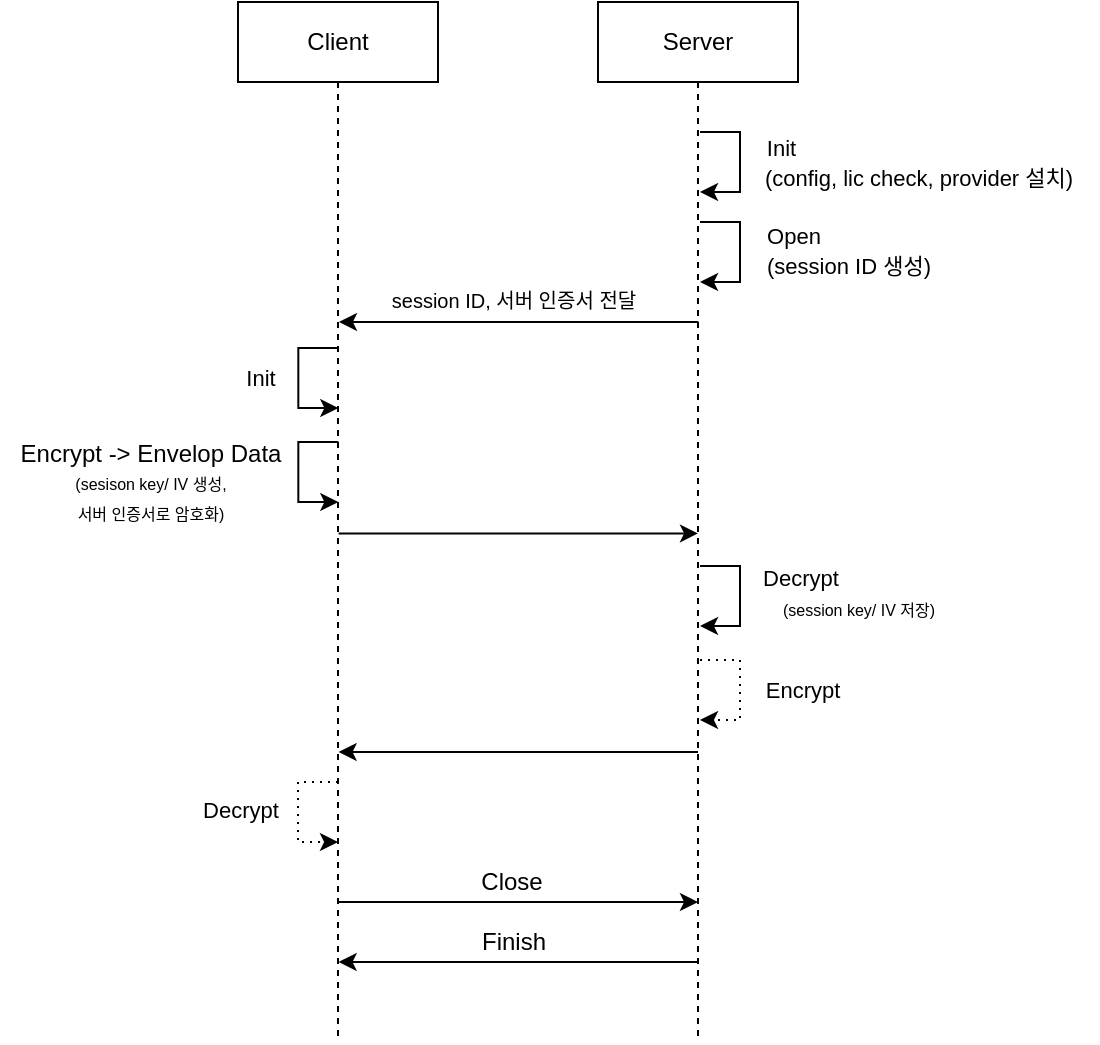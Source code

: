 <mxfile version="21.5.2" type="github">
  <diagram name="Page-1" id="2YBvvXClWsGukQMizWep">
    <mxGraphModel dx="2245" dy="667" grid="1" gridSize="10" guides="1" tooltips="1" connect="1" arrows="1" fold="1" page="1" pageScale="1" pageWidth="850" pageHeight="1100" math="0" shadow="0">
      <root>
        <mxCell id="0" />
        <mxCell id="1" parent="0" />
        <mxCell id="aM9ryv3xv72pqoxQDRHE-1" value="Client" style="shape=umlLifeline;perimeter=lifelinePerimeter;whiteSpace=wrap;html=1;container=0;dropTarget=0;collapsible=0;recursiveResize=0;outlineConnect=0;portConstraint=eastwest;newEdgeStyle={&quot;edgeStyle&quot;:&quot;elbowEdgeStyle&quot;,&quot;elbow&quot;:&quot;vertical&quot;,&quot;curved&quot;:0,&quot;rounded&quot;:0};" parent="1" vertex="1">
          <mxGeometry x="64" y="20" width="100" height="520" as="geometry" />
        </mxCell>
        <mxCell id="aM9ryv3xv72pqoxQDRHE-5" value="Server" style="shape=umlLifeline;perimeter=lifelinePerimeter;whiteSpace=wrap;html=1;container=0;dropTarget=0;collapsible=0;recursiveResize=0;outlineConnect=0;portConstraint=eastwest;newEdgeStyle={&quot;edgeStyle&quot;:&quot;elbowEdgeStyle&quot;,&quot;elbow&quot;:&quot;vertical&quot;,&quot;curved&quot;:0,&quot;rounded&quot;:0};" parent="1" vertex="1">
          <mxGeometry x="244" y="20" width="100" height="520" as="geometry" />
        </mxCell>
        <mxCell id="qnF_YoGQctbGKn9Q77Ay-7" value="&lt;span style=&quot;font-size: 11px;&quot;&gt;Init&amp;nbsp; &amp;nbsp; &amp;nbsp; &amp;nbsp; &amp;nbsp; &amp;nbsp; &amp;nbsp; &amp;nbsp; &amp;nbsp; &amp;nbsp; &amp;nbsp; &amp;nbsp; &amp;nbsp; &amp;nbsp; &amp;nbsp; &amp;nbsp; &amp;nbsp; &amp;nbsp; &amp;nbsp; &amp;nbsp; &amp;nbsp; &amp;nbsp; &amp;nbsp;&lt;br&gt;(config, lic check, provider 설치)&lt;br&gt;&lt;/span&gt;" style="text;html=1;align=center;verticalAlign=middle;resizable=0;points=[];autosize=1;strokeColor=none;fillColor=none;" parent="1" vertex="1">
          <mxGeometry x="314" y="80" width="180" height="40" as="geometry" />
        </mxCell>
        <mxCell id="s-tgZXbwLpnM8gKIJpUk-3" value="" style="endArrow=classic;html=1;rounded=0;" parent="1" edge="1">
          <mxGeometry width="50" height="50" relative="1" as="geometry">
            <mxPoint x="295" y="85" as="sourcePoint" />
            <mxPoint x="295" y="115" as="targetPoint" />
            <Array as="points">
              <mxPoint x="315" y="85" />
              <mxPoint x="315" y="115" />
            </Array>
          </mxGeometry>
        </mxCell>
        <mxCell id="s-tgZXbwLpnM8gKIJpUk-5" value="" style="endArrow=classic;html=1;rounded=0;" parent="1" edge="1">
          <mxGeometry width="50" height="50" relative="1" as="geometry">
            <mxPoint x="294.17" y="180" as="sourcePoint" />
            <mxPoint x="114.48" y="180" as="targetPoint" />
          </mxGeometry>
        </mxCell>
        <UserObject label="&lt;font style=&quot;font-size: 10px;&quot;&gt;session ID, 서버 인증서 전달&lt;/font&gt;" placeholders="1" name="Variable" id="s-tgZXbwLpnM8gKIJpUk-11">
          <mxCell style="text;html=1;strokeColor=none;fillColor=none;align=center;verticalAlign=middle;whiteSpace=wrap;overflow=hidden;" parent="1" vertex="1">
            <mxGeometry x="107" y="159" width="190" height="20" as="geometry" />
          </mxCell>
        </UserObject>
        <mxCell id="s-tgZXbwLpnM8gKIJpUk-12" value="" style="endArrow=classic;html=1;rounded=0;" parent="1" edge="1">
          <mxGeometry width="50" height="50" relative="1" as="geometry">
            <mxPoint x="114.16" y="193" as="sourcePoint" />
            <mxPoint x="114.16" y="223" as="targetPoint" />
            <Array as="points">
              <mxPoint x="94.16" y="193" />
              <mxPoint x="94.16" y="223" />
            </Array>
          </mxGeometry>
        </mxCell>
        <mxCell id="s-tgZXbwLpnM8gKIJpUk-13" value="&lt;span style=&quot;font-size: 11px;&quot;&gt;Init&lt;br&gt;&lt;/span&gt;" style="text;html=1;align=center;verticalAlign=middle;resizable=0;points=[];autosize=1;strokeColor=none;fillColor=none;" parent="1" vertex="1">
          <mxGeometry x="55" y="193" width="40" height="30" as="geometry" />
        </mxCell>
        <mxCell id="s-tgZXbwLpnM8gKIJpUk-22" value="&lt;span style=&quot;font-size: 11px;&quot;&gt;Decrypt&lt;br&gt;&lt;/span&gt;" style="text;html=1;align=center;verticalAlign=middle;resizable=0;points=[];autosize=1;strokeColor=none;fillColor=none;" parent="1" vertex="1">
          <mxGeometry x="35" y="409" width="60" height="30" as="geometry" />
        </mxCell>
        <mxCell id="s-tgZXbwLpnM8gKIJpUk-25" value="" style="endArrow=classic;html=1;rounded=0;" parent="1" edge="1">
          <mxGeometry width="50" height="50" relative="1" as="geometry">
            <mxPoint x="294.0" y="500" as="sourcePoint" />
            <mxPoint x="114.31" y="500" as="targetPoint" />
            <Array as="points">
              <mxPoint x="206.99" y="500" />
            </Array>
          </mxGeometry>
        </mxCell>
        <UserObject label="Finish" placeholders="1" name="Variable" id="s-tgZXbwLpnM8gKIJpUk-26">
          <mxCell style="text;html=1;strokeColor=none;fillColor=none;align=center;verticalAlign=middle;whiteSpace=wrap;overflow=hidden;" parent="1" vertex="1">
            <mxGeometry x="158.5" y="480" width="85.66" height="20" as="geometry" />
          </mxCell>
        </UserObject>
        <mxCell id="oceLCw-vA89sq_wsJkHA-1" value="&lt;span style=&quot;font-size: 11px;&quot;&gt;Open&amp;nbsp; &amp;nbsp; &amp;nbsp; &amp;nbsp; &amp;nbsp; &amp;nbsp; &amp;nbsp; &amp;nbsp; &amp;nbsp;&amp;nbsp;&lt;br&gt;(session ID 생성)&lt;br&gt;&lt;/span&gt;" style="text;html=1;align=center;verticalAlign=middle;resizable=0;points=[];autosize=1;strokeColor=none;fillColor=none;" vertex="1" parent="1">
          <mxGeometry x="314" y="124" width="110" height="40" as="geometry" />
        </mxCell>
        <mxCell id="oceLCw-vA89sq_wsJkHA-2" value="" style="endArrow=classic;html=1;rounded=0;" edge="1" parent="1">
          <mxGeometry width="50" height="50" relative="1" as="geometry">
            <mxPoint x="295" y="130" as="sourcePoint" />
            <mxPoint x="295" y="160" as="targetPoint" />
            <Array as="points">
              <mxPoint x="315" y="130" />
              <mxPoint x="315" y="160" />
            </Array>
          </mxGeometry>
        </mxCell>
        <mxCell id="oceLCw-vA89sq_wsJkHA-6" value="" style="endArrow=classic;html=1;rounded=0;" edge="1" parent="1">
          <mxGeometry width="50" height="50" relative="1" as="geometry">
            <mxPoint x="114.31" y="285.71" as="sourcePoint" />
            <mxPoint x="294" y="285.71" as="targetPoint" />
            <Array as="points">
              <mxPoint x="200.5" y="285.71" />
            </Array>
          </mxGeometry>
        </mxCell>
        <mxCell id="oceLCw-vA89sq_wsJkHA-7" value="&lt;span style=&quot;font-size: 11px;&quot;&gt;Decrypt&amp;nbsp; &amp;nbsp; &amp;nbsp; &amp;nbsp; &amp;nbsp; &amp;nbsp; &amp;nbsp; &amp;nbsp; &amp;nbsp; &amp;nbsp;&lt;/span&gt;&lt;br&gt;&lt;font style=&quot;font-size: 8px;&quot;&gt;(session key/ IV 저장)&lt;/font&gt;" style="text;html=1;align=center;verticalAlign=middle;resizable=0;points=[];autosize=1;strokeColor=none;fillColor=none;" vertex="1" parent="1">
          <mxGeometry x="314" y="295" width="120" height="40" as="geometry" />
        </mxCell>
        <mxCell id="oceLCw-vA89sq_wsJkHA-8" value="" style="endArrow=classic;html=1;rounded=0;" edge="1" parent="1">
          <mxGeometry width="50" height="50" relative="1" as="geometry">
            <mxPoint x="295" y="302" as="sourcePoint" />
            <mxPoint x="295" y="332" as="targetPoint" />
            <Array as="points">
              <mxPoint x="315" y="302" />
              <mxPoint x="315" y="332" />
            </Array>
          </mxGeometry>
        </mxCell>
        <mxCell id="oceLCw-vA89sq_wsJkHA-13" value="" style="endArrow=classic;html=1;rounded=0;" edge="1" parent="1">
          <mxGeometry width="50" height="50" relative="1" as="geometry">
            <mxPoint x="114.31" y="470.0" as="sourcePoint" />
            <mxPoint x="294.0" y="470.0" as="targetPoint" />
            <Array as="points">
              <mxPoint x="200.5" y="470" />
            </Array>
          </mxGeometry>
        </mxCell>
        <UserObject label="Close" placeholders="1" name="Variable" id="oceLCw-vA89sq_wsJkHA-14">
          <mxCell style="text;html=1;strokeColor=none;fillColor=none;align=center;verticalAlign=middle;whiteSpace=wrap;overflow=hidden;" vertex="1" parent="1">
            <mxGeometry x="161.16" y="450" width="80" height="20" as="geometry" />
          </mxCell>
        </UserObject>
        <mxCell id="oceLCw-vA89sq_wsJkHA-15" value="" style="endArrow=classic;html=1;rounded=0;dashed=1;dashPattern=1 3;" edge="1" parent="1">
          <mxGeometry width="50" height="50" relative="1" as="geometry">
            <mxPoint x="114" y="410" as="sourcePoint" />
            <mxPoint x="114" y="440" as="targetPoint" />
            <Array as="points">
              <mxPoint x="94" y="410" />
              <mxPoint x="94" y="440" />
            </Array>
          </mxGeometry>
        </mxCell>
        <mxCell id="oceLCw-vA89sq_wsJkHA-16" value="" style="endArrow=classic;html=1;rounded=0;" edge="1" parent="1">
          <mxGeometry width="50" height="50" relative="1" as="geometry">
            <mxPoint x="114.16" y="240" as="sourcePoint" />
            <mxPoint x="114.16" y="270" as="targetPoint" />
            <Array as="points">
              <mxPoint x="94.16" y="240" />
              <mxPoint x="94.16" y="270" />
            </Array>
          </mxGeometry>
        </mxCell>
        <mxCell id="oceLCw-vA89sq_wsJkHA-17" value="Encrypt -&amp;gt; Envelop Data&lt;br&gt;&lt;font style=&quot;font-size: 8px;&quot;&gt;(sesison key/ IV 생성,&lt;br&gt;서버 인증서로 암호화)&lt;/font&gt;&lt;span style=&quot;font-size: 11px;&quot;&gt;&lt;br&gt;&lt;/span&gt;" style="text;html=1;align=center;verticalAlign=middle;resizable=0;points=[];autosize=1;strokeColor=none;fillColor=none;" vertex="1" parent="1">
          <mxGeometry x="-55" y="230" width="150" height="60" as="geometry" />
        </mxCell>
        <mxCell id="oceLCw-vA89sq_wsJkHA-18" value="&lt;span style=&quot;font-size: 11px;&quot;&gt;Encrypt&lt;br&gt;&lt;/span&gt;" style="text;html=1;align=center;verticalAlign=middle;resizable=0;points=[];autosize=1;strokeColor=none;fillColor=none;" vertex="1" parent="1">
          <mxGeometry x="316" y="349" width="60" height="30" as="geometry" />
        </mxCell>
        <mxCell id="oceLCw-vA89sq_wsJkHA-19" value="" style="endArrow=classic;html=1;rounded=0;dashed=1;dashPattern=1 3;" edge="1" parent="1">
          <mxGeometry width="50" height="50" relative="1" as="geometry">
            <mxPoint x="295" y="349" as="sourcePoint" />
            <mxPoint x="295" y="379" as="targetPoint" />
            <Array as="points">
              <mxPoint x="315" y="349" />
              <mxPoint x="315" y="379" />
            </Array>
          </mxGeometry>
        </mxCell>
        <mxCell id="oceLCw-vA89sq_wsJkHA-20" value="" style="endArrow=classic;html=1;rounded=0;" edge="1" parent="1">
          <mxGeometry width="50" height="50" relative="1" as="geometry">
            <mxPoint x="294.0" y="395.0" as="sourcePoint" />
            <mxPoint x="114.31" y="395.0" as="targetPoint" />
          </mxGeometry>
        </mxCell>
      </root>
    </mxGraphModel>
  </diagram>
</mxfile>

